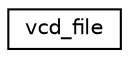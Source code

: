 digraph G
{
  edge [fontname="Helvetica",fontsize="10",labelfontname="Helvetica",labelfontsize="10"];
  node [fontname="Helvetica",fontsize="10",shape=record];
  rankdir="LR";
  Node1 [label="vcd_file",height=0.2,width=0.4,color="black", fillcolor="white", style="filled",URL="$structvcd__file.html"];
}
